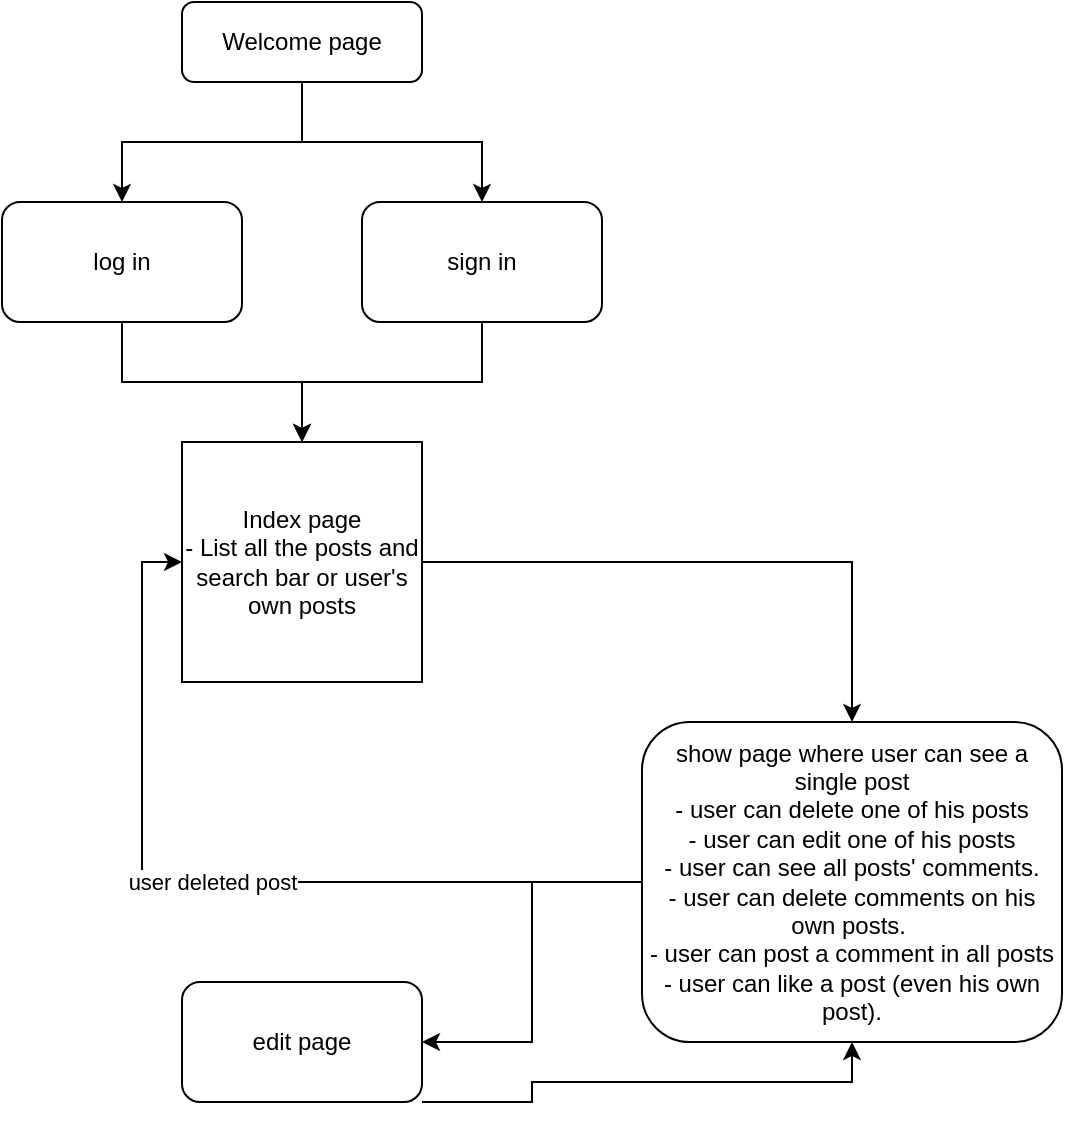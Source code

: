 <mxfile version="12.7.9" type="device"><diagram id="C5RBs43oDa-KdzZeNtuy" name="Page-1"><mxGraphModel dx="1422" dy="752" grid="1" gridSize="10" guides="1" tooltips="1" connect="1" arrows="1" fold="1" page="1" pageScale="1" pageWidth="827" pageHeight="1169" math="0" shadow="0"><root><mxCell id="WIyWlLk6GJQsqaUBKTNV-0"/><mxCell id="WIyWlLk6GJQsqaUBKTNV-1" parent="WIyWlLk6GJQsqaUBKTNV-0"/><mxCell id="VwhwmOnND9sw83taoxhF-4" style="edgeStyle=orthogonalEdgeStyle;rounded=0;orthogonalLoop=1;jettySize=auto;html=1;entryX=0.5;entryY=0;entryDx=0;entryDy=0;" edge="1" parent="WIyWlLk6GJQsqaUBKTNV-1" source="WIyWlLk6GJQsqaUBKTNV-3" target="VwhwmOnND9sw83taoxhF-0"><mxGeometry relative="1" as="geometry"/></mxCell><mxCell id="VwhwmOnND9sw83taoxhF-5" style="edgeStyle=orthogonalEdgeStyle;rounded=0;orthogonalLoop=1;jettySize=auto;html=1;" edge="1" parent="WIyWlLk6GJQsqaUBKTNV-1" source="WIyWlLk6GJQsqaUBKTNV-3" target="VwhwmOnND9sw83taoxhF-1"><mxGeometry relative="1" as="geometry"/></mxCell><mxCell id="WIyWlLk6GJQsqaUBKTNV-3" value="Welcome page" style="rounded=1;whiteSpace=wrap;html=1;fontSize=12;glass=0;strokeWidth=1;shadow=0;" parent="WIyWlLk6GJQsqaUBKTNV-1" vertex="1"><mxGeometry x="360" y="50" width="120" height="40" as="geometry"/></mxCell><mxCell id="VwhwmOnND9sw83taoxhF-6" style="edgeStyle=orthogonalEdgeStyle;rounded=0;orthogonalLoop=1;jettySize=auto;html=1;entryX=0.5;entryY=0;entryDx=0;entryDy=0;" edge="1" parent="WIyWlLk6GJQsqaUBKTNV-1" source="VwhwmOnND9sw83taoxhF-0" target="VwhwmOnND9sw83taoxhF-2"><mxGeometry relative="1" as="geometry"/></mxCell><mxCell id="VwhwmOnND9sw83taoxhF-0" value="log in" style="rounded=1;whiteSpace=wrap;html=1;" vertex="1" parent="WIyWlLk6GJQsqaUBKTNV-1"><mxGeometry x="270" y="150" width="120" height="60" as="geometry"/></mxCell><mxCell id="VwhwmOnND9sw83taoxhF-7" style="edgeStyle=orthogonalEdgeStyle;rounded=0;orthogonalLoop=1;jettySize=auto;html=1;entryX=0.5;entryY=0;entryDx=0;entryDy=0;" edge="1" parent="WIyWlLk6GJQsqaUBKTNV-1" source="VwhwmOnND9sw83taoxhF-1" target="VwhwmOnND9sw83taoxhF-2"><mxGeometry relative="1" as="geometry"/></mxCell><mxCell id="VwhwmOnND9sw83taoxhF-1" value="sign in" style="rounded=1;whiteSpace=wrap;html=1;" vertex="1" parent="WIyWlLk6GJQsqaUBKTNV-1"><mxGeometry x="450" y="150" width="120" height="60" as="geometry"/></mxCell><mxCell id="VwhwmOnND9sw83taoxhF-9" style="edgeStyle=orthogonalEdgeStyle;rounded=0;orthogonalLoop=1;jettySize=auto;html=1;" edge="1" parent="WIyWlLk6GJQsqaUBKTNV-1" source="VwhwmOnND9sw83taoxhF-2" target="VwhwmOnND9sw83taoxhF-8"><mxGeometry relative="1" as="geometry"/></mxCell><mxCell id="VwhwmOnND9sw83taoxhF-2" value="Index page&lt;br&gt;- List all the posts and search bar or user's own posts" style="whiteSpace=wrap;html=1;aspect=fixed;" vertex="1" parent="WIyWlLk6GJQsqaUBKTNV-1"><mxGeometry x="360" y="270" width="120" height="120" as="geometry"/></mxCell><mxCell id="VwhwmOnND9sw83taoxhF-11" value="user deleted post" style="edgeStyle=orthogonalEdgeStyle;rounded=0;orthogonalLoop=1;jettySize=auto;html=1;entryX=0;entryY=0.5;entryDx=0;entryDy=0;" edge="1" parent="WIyWlLk6GJQsqaUBKTNV-1" source="VwhwmOnND9sw83taoxhF-8" target="VwhwmOnND9sw83taoxhF-2"><mxGeometry relative="1" as="geometry"><mxPoint x="390" y="470" as="targetPoint"/></mxGeometry></mxCell><mxCell id="VwhwmOnND9sw83taoxhF-12" style="edgeStyle=orthogonalEdgeStyle;rounded=0;orthogonalLoop=1;jettySize=auto;html=1;" edge="1" parent="WIyWlLk6GJQsqaUBKTNV-1" source="VwhwmOnND9sw83taoxhF-8" target="VwhwmOnND9sw83taoxhF-10"><mxGeometry relative="1" as="geometry"/></mxCell><mxCell id="VwhwmOnND9sw83taoxhF-8" value="show page where user can see a single post&lt;br&gt;- user can delete one of his posts&lt;br&gt;- user can edit one of his posts&lt;br&gt;- user can see all posts' comments.&lt;br&gt;- user can delete comments on his own posts.&amp;nbsp;&lt;br&gt;- user can post a comment in all posts&lt;br&gt;- user can like a post (even his own post)." style="rounded=1;whiteSpace=wrap;html=1;" vertex="1" parent="WIyWlLk6GJQsqaUBKTNV-1"><mxGeometry x="590" y="410" width="210" height="160" as="geometry"/></mxCell><mxCell id="VwhwmOnND9sw83taoxhF-13" style="edgeStyle=orthogonalEdgeStyle;rounded=0;orthogonalLoop=1;jettySize=auto;html=1;entryX=0.5;entryY=1;entryDx=0;entryDy=0;" edge="1" parent="WIyWlLk6GJQsqaUBKTNV-1" source="VwhwmOnND9sw83taoxhF-10" target="VwhwmOnND9sw83taoxhF-8"><mxGeometry relative="1" as="geometry"><Array as="points"><mxPoint x="535" y="600"/><mxPoint x="535" y="590"/><mxPoint x="695" y="590"/></Array></mxGeometry></mxCell><mxCell id="VwhwmOnND9sw83taoxhF-10" value="edit page" style="rounded=1;whiteSpace=wrap;html=1;" vertex="1" parent="WIyWlLk6GJQsqaUBKTNV-1"><mxGeometry x="360" y="540" width="120" height="60" as="geometry"/></mxCell></root></mxGraphModel></diagram></mxfile>